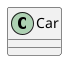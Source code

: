 {
  "sha1": "7vsipls1j26lrbcpp80m93j8zum0gmk",
  "insertion": {
    "when": "2024-05-30T20:48:21.290Z",
    "user": "plantuml@gmail.com"
  }
}
@startuml
hide footbox
class Car
@enduml
